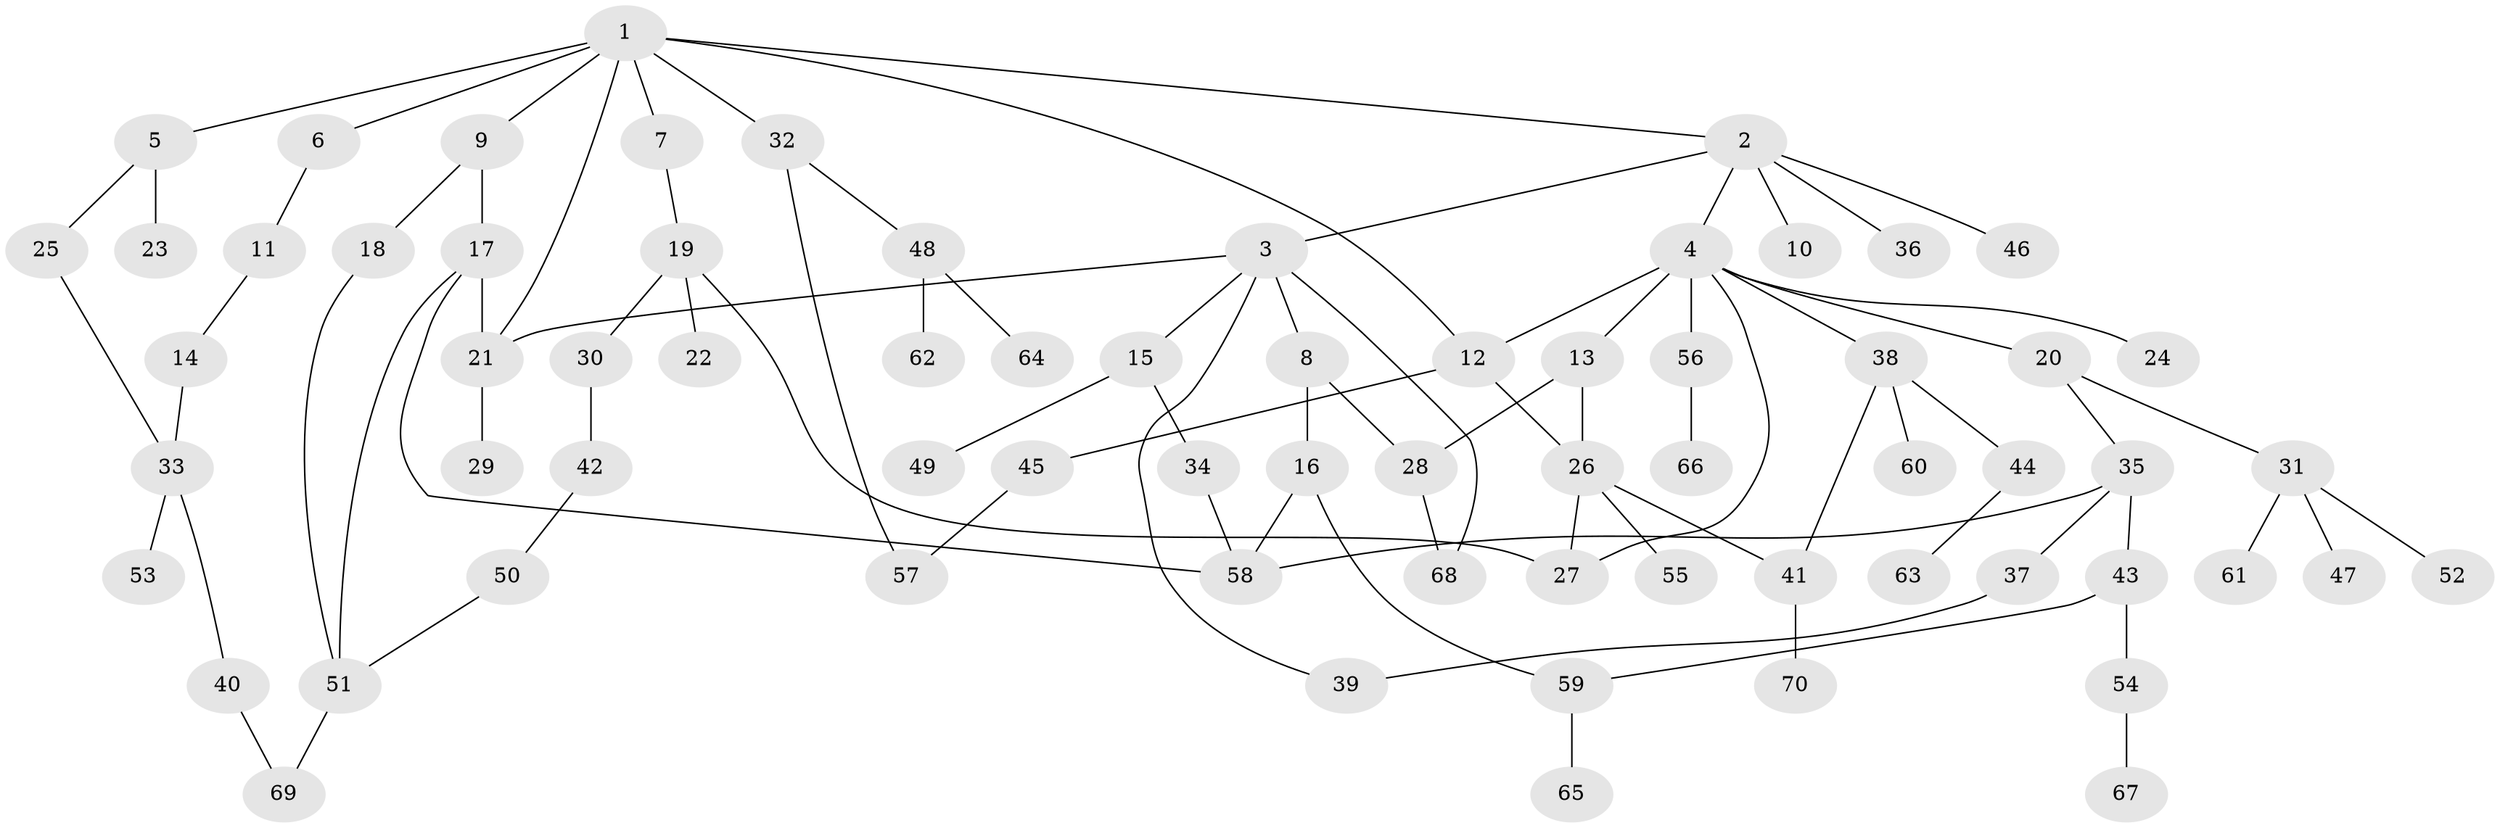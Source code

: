 // coarse degree distribution, {10: 0.021739130434782608, 5: 0.043478260869565216, 7: 0.043478260869565216, 2: 0.2826086956521739, 3: 0.1956521739130435, 1: 0.2826086956521739, 4: 0.10869565217391304, 6: 0.021739130434782608}
// Generated by graph-tools (version 1.1) at 2025/41/03/06/25 10:41:30]
// undirected, 70 vertices, 88 edges
graph export_dot {
graph [start="1"]
  node [color=gray90,style=filled];
  1;
  2;
  3;
  4;
  5;
  6;
  7;
  8;
  9;
  10;
  11;
  12;
  13;
  14;
  15;
  16;
  17;
  18;
  19;
  20;
  21;
  22;
  23;
  24;
  25;
  26;
  27;
  28;
  29;
  30;
  31;
  32;
  33;
  34;
  35;
  36;
  37;
  38;
  39;
  40;
  41;
  42;
  43;
  44;
  45;
  46;
  47;
  48;
  49;
  50;
  51;
  52;
  53;
  54;
  55;
  56;
  57;
  58;
  59;
  60;
  61;
  62;
  63;
  64;
  65;
  66;
  67;
  68;
  69;
  70;
  1 -- 2;
  1 -- 5;
  1 -- 6;
  1 -- 7;
  1 -- 9;
  1 -- 12;
  1 -- 32;
  1 -- 21;
  2 -- 3;
  2 -- 4;
  2 -- 10;
  2 -- 36;
  2 -- 46;
  3 -- 8;
  3 -- 15;
  3 -- 21;
  3 -- 39;
  3 -- 68;
  4 -- 13;
  4 -- 20;
  4 -- 24;
  4 -- 38;
  4 -- 56;
  4 -- 27;
  4 -- 12;
  5 -- 23;
  5 -- 25;
  6 -- 11;
  7 -- 19;
  8 -- 16;
  8 -- 28;
  9 -- 17;
  9 -- 18;
  11 -- 14;
  12 -- 26;
  12 -- 45;
  13 -- 28;
  13 -- 26;
  14 -- 33;
  15 -- 34;
  15 -- 49;
  16 -- 58;
  16 -- 59;
  17 -- 58;
  17 -- 21;
  17 -- 51;
  18 -- 51;
  19 -- 22;
  19 -- 27;
  19 -- 30;
  20 -- 31;
  20 -- 35;
  21 -- 29;
  25 -- 33;
  26 -- 41;
  26 -- 55;
  26 -- 27;
  28 -- 68;
  30 -- 42;
  31 -- 47;
  31 -- 52;
  31 -- 61;
  32 -- 48;
  32 -- 57;
  33 -- 40;
  33 -- 53;
  34 -- 58;
  35 -- 37;
  35 -- 43;
  35 -- 58;
  37 -- 39;
  38 -- 44;
  38 -- 60;
  38 -- 41;
  40 -- 69;
  41 -- 70;
  42 -- 50;
  43 -- 54;
  43 -- 59;
  44 -- 63;
  45 -- 57;
  48 -- 62;
  48 -- 64;
  50 -- 51;
  51 -- 69;
  54 -- 67;
  56 -- 66;
  59 -- 65;
}
